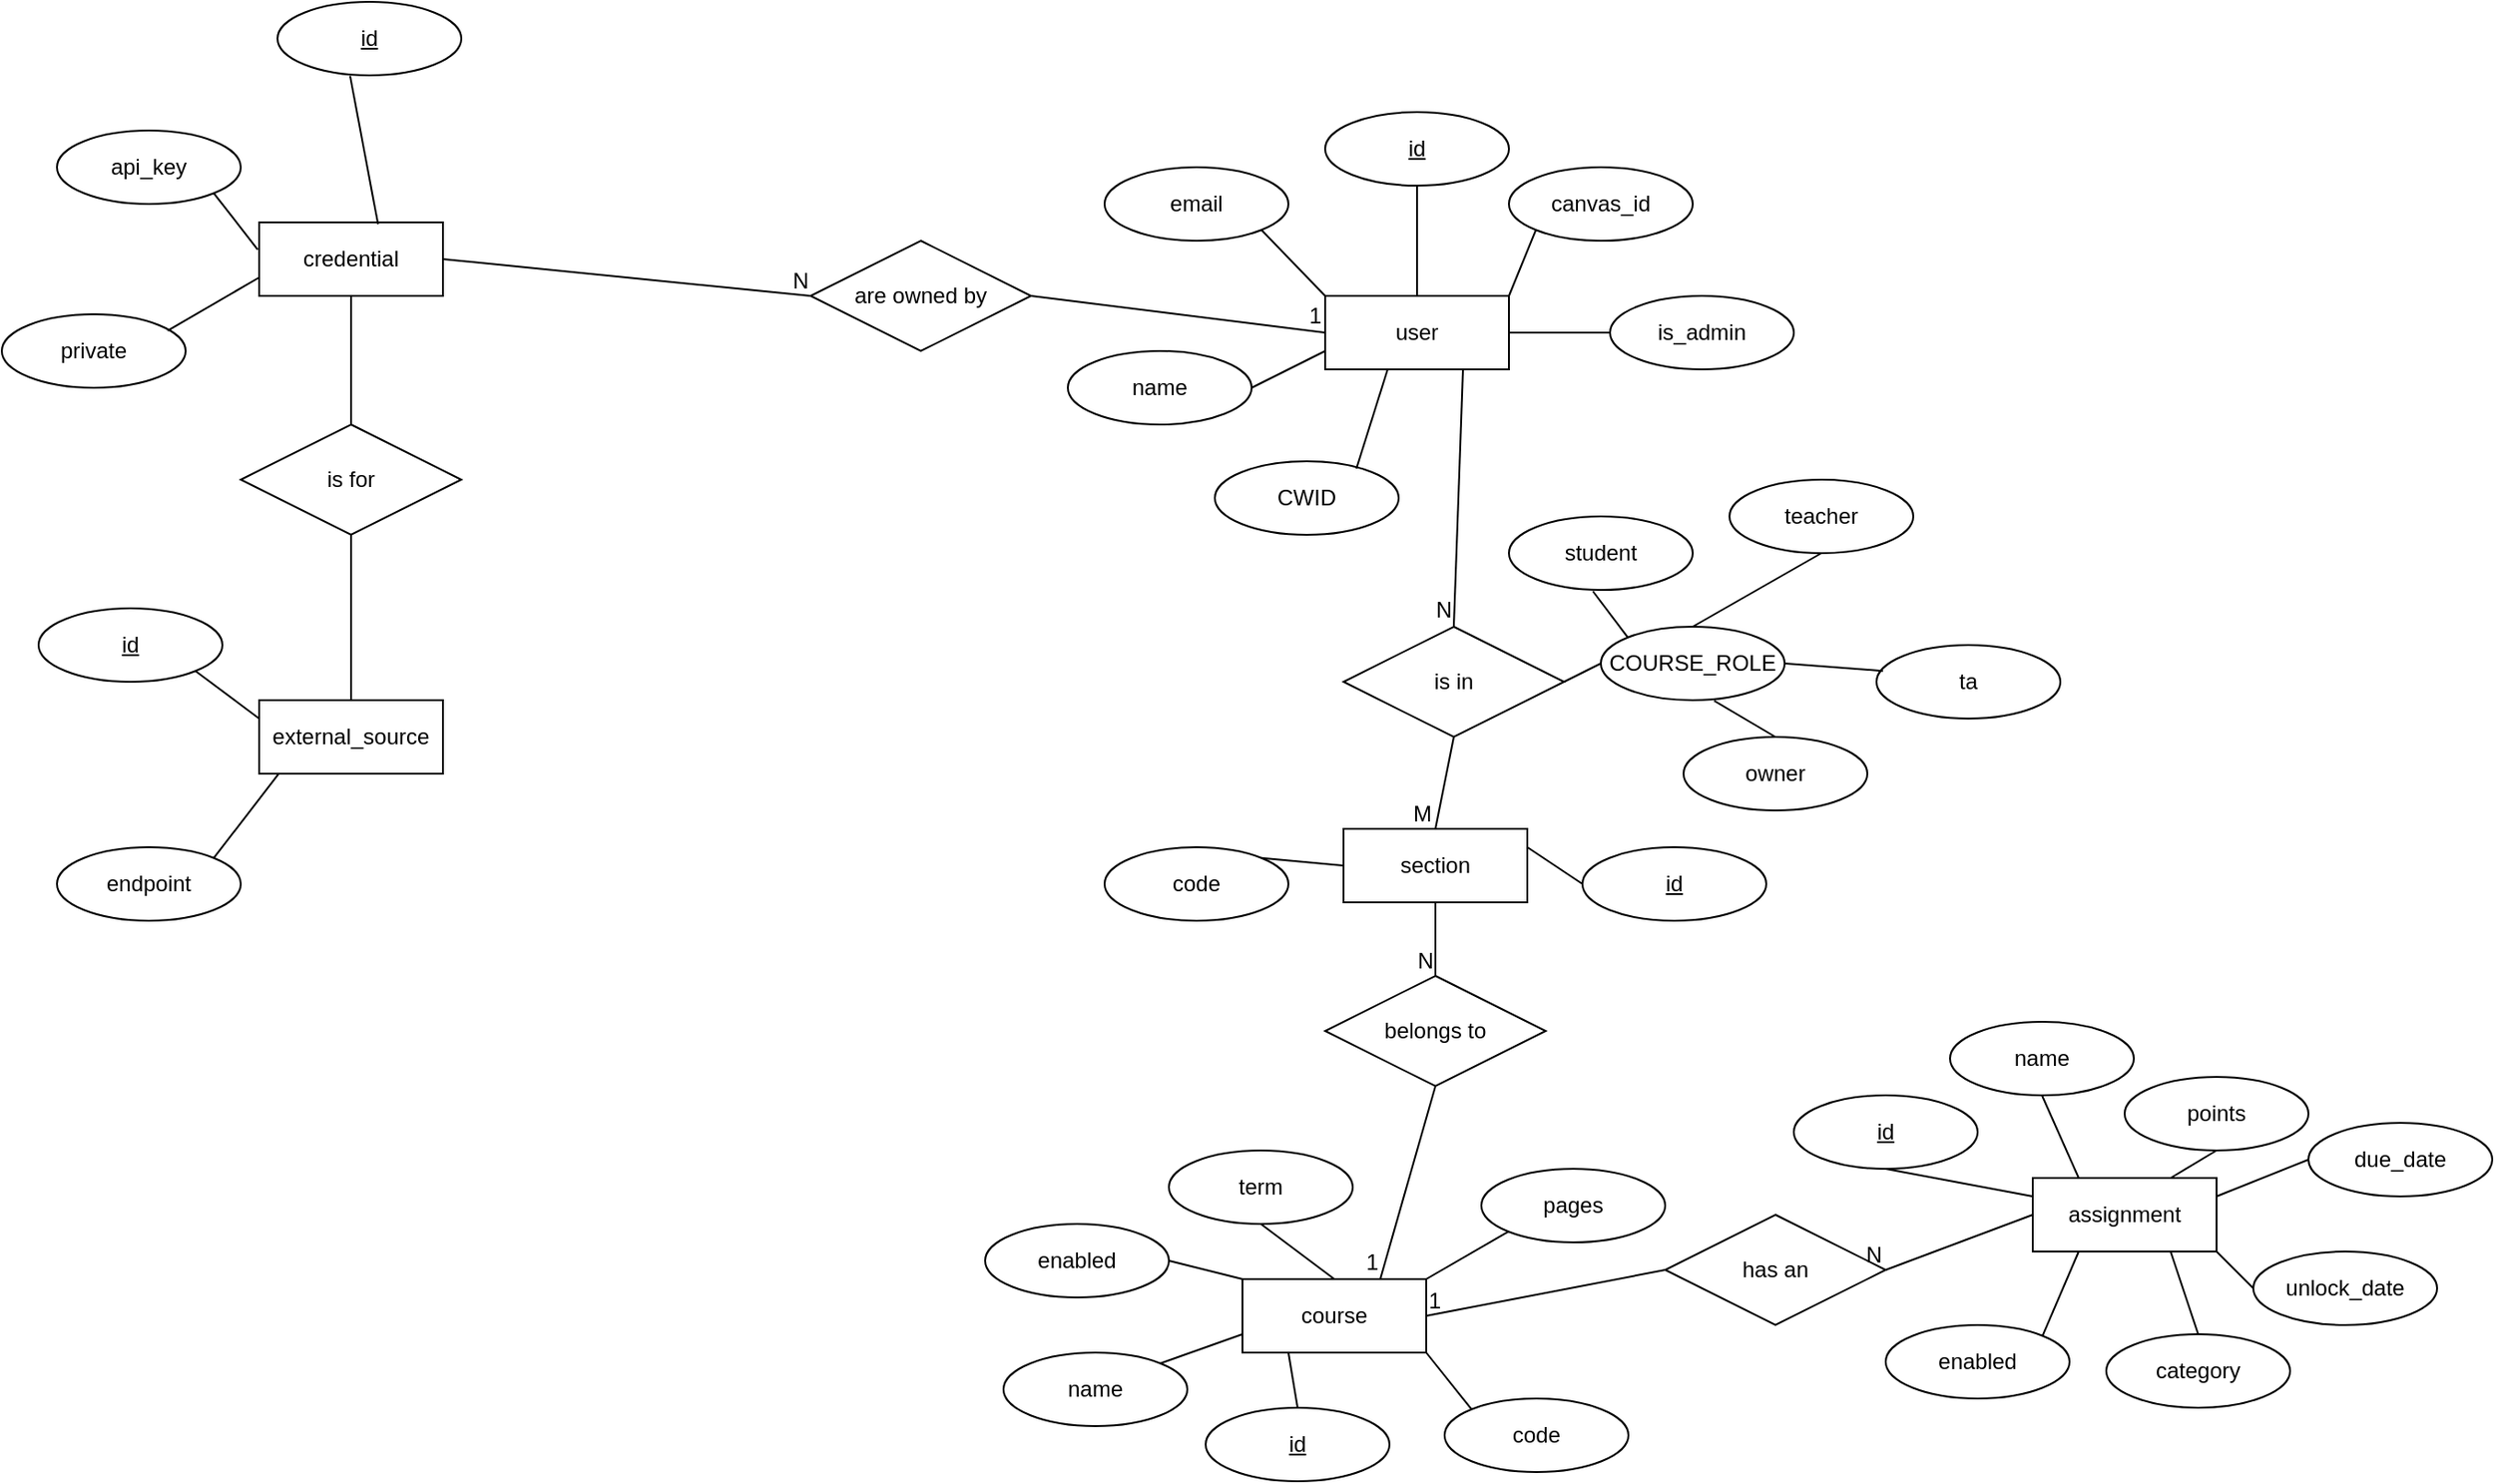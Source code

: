 <mxfile version="26.0.4">
  <diagram id="eYFpVm83hQ1R_b9BKTG2" name="Page-1">
    <mxGraphModel dx="2284" dy="844" grid="1" gridSize="10" guides="1" tooltips="1" connect="1" arrows="1" fold="1" page="1" pageScale="1" pageWidth="850" pageHeight="1100" math="0" shadow="0">
      <root>
        <mxCell id="0" />
        <mxCell id="1" parent="0" />
        <mxCell id="EEztHnAxB3r4Z0KQlgTi-1" value="user" style="whiteSpace=wrap;html=1;align=center;" parent="1" vertex="1">
          <mxGeometry x="640" y="260" width="100" height="40" as="geometry" />
        </mxCell>
        <mxCell id="EEztHnAxB3r4Z0KQlgTi-2" value="email" style="ellipse;whiteSpace=wrap;html=1;align=center;" parent="1" vertex="1">
          <mxGeometry x="520" y="190" width="100" height="40" as="geometry" />
        </mxCell>
        <mxCell id="EEztHnAxB3r4Z0KQlgTi-3" value="name" style="ellipse;whiteSpace=wrap;html=1;align=center;" parent="1" vertex="1">
          <mxGeometry x="500" y="290" width="100" height="40" as="geometry" />
        </mxCell>
        <mxCell id="EEztHnAxB3r4Z0KQlgTi-4" value="CWID" style="ellipse;whiteSpace=wrap;html=1;align=center;" parent="1" vertex="1">
          <mxGeometry x="580" y="350" width="100" height="40" as="geometry" />
        </mxCell>
        <mxCell id="EEztHnAxB3r4Z0KQlgTi-5" value="canvas_id" style="ellipse;whiteSpace=wrap;html=1;align=center;" parent="1" vertex="1">
          <mxGeometry x="740" y="190" width="100" height="40" as="geometry" />
        </mxCell>
        <mxCell id="EEztHnAxB3r4Z0KQlgTi-6" value="id" style="ellipse;whiteSpace=wrap;html=1;align=center;fontStyle=4;" parent="1" vertex="1">
          <mxGeometry x="640" y="160" width="100" height="40" as="geometry" />
        </mxCell>
        <mxCell id="EEztHnAxB3r4Z0KQlgTi-9" value="" style="endArrow=none;html=1;rounded=0;exitX=0.5;exitY=0;exitDx=0;exitDy=0;entryX=0.5;entryY=1;entryDx=0;entryDy=0;" parent="1" source="EEztHnAxB3r4Z0KQlgTi-1" target="EEztHnAxB3r4Z0KQlgTi-6" edge="1">
          <mxGeometry relative="1" as="geometry">
            <mxPoint x="750" y="330" as="sourcePoint" />
            <mxPoint x="910" y="330" as="targetPoint" />
          </mxGeometry>
        </mxCell>
        <mxCell id="EEztHnAxB3r4Z0KQlgTi-11" value="" style="endArrow=none;html=1;rounded=0;exitX=1;exitY=1;exitDx=0;exitDy=0;entryX=0;entryY=0;entryDx=0;entryDy=0;" parent="1" source="EEztHnAxB3r4Z0KQlgTi-2" target="EEztHnAxB3r4Z0KQlgTi-1" edge="1">
          <mxGeometry relative="1" as="geometry">
            <mxPoint x="750" y="330" as="sourcePoint" />
            <mxPoint x="910" y="330" as="targetPoint" />
          </mxGeometry>
        </mxCell>
        <mxCell id="EEztHnAxB3r4Z0KQlgTi-12" value="" style="endArrow=none;html=1;rounded=0;exitX=1;exitY=0.5;exitDx=0;exitDy=0;entryX=0;entryY=0.75;entryDx=0;entryDy=0;" parent="1" source="EEztHnAxB3r4Z0KQlgTi-3" target="EEztHnAxB3r4Z0KQlgTi-1" edge="1">
          <mxGeometry relative="1" as="geometry">
            <mxPoint x="750" y="330" as="sourcePoint" />
            <mxPoint x="910" y="330" as="targetPoint" />
          </mxGeometry>
        </mxCell>
        <mxCell id="EEztHnAxB3r4Z0KQlgTi-13" value="" style="endArrow=none;html=1;rounded=0;exitX=0.77;exitY=0.1;exitDx=0;exitDy=0;exitPerimeter=0;entryX=0.34;entryY=1;entryDx=0;entryDy=0;entryPerimeter=0;" parent="1" source="EEztHnAxB3r4Z0KQlgTi-4" target="EEztHnAxB3r4Z0KQlgTi-1" edge="1">
          <mxGeometry relative="1" as="geometry">
            <mxPoint x="750" y="330" as="sourcePoint" />
            <mxPoint x="910" y="330" as="targetPoint" />
          </mxGeometry>
        </mxCell>
        <mxCell id="EEztHnAxB3r4Z0KQlgTi-14" value="" style="endArrow=none;html=1;rounded=0;exitX=1;exitY=0;exitDx=0;exitDy=0;entryX=0;entryY=1;entryDx=0;entryDy=0;" parent="1" source="EEztHnAxB3r4Z0KQlgTi-1" target="EEztHnAxB3r4Z0KQlgTi-5" edge="1">
          <mxGeometry relative="1" as="geometry">
            <mxPoint x="750" y="330" as="sourcePoint" />
            <mxPoint x="910" y="330" as="targetPoint" />
          </mxGeometry>
        </mxCell>
        <mxCell id="EEztHnAxB3r4Z0KQlgTi-16" value="credential" style="whiteSpace=wrap;html=1;align=center;" parent="1" vertex="1">
          <mxGeometry x="60" y="220" width="100" height="40" as="geometry" />
        </mxCell>
        <mxCell id="EEztHnAxB3r4Z0KQlgTi-18" value="external_source" style="whiteSpace=wrap;html=1;align=center;" parent="1" vertex="1">
          <mxGeometry x="60" y="480" width="100" height="40" as="geometry" />
        </mxCell>
        <mxCell id="EEztHnAxB3r4Z0KQlgTi-21" value="are owned by" style="shape=rhombus;perimeter=rhombusPerimeter;whiteSpace=wrap;html=1;align=center;" parent="1" vertex="1">
          <mxGeometry x="360" y="230" width="120" height="60" as="geometry" />
        </mxCell>
        <mxCell id="EEztHnAxB3r4Z0KQlgTi-23" value="" style="endArrow=none;html=1;rounded=0;exitX=1;exitY=0.5;exitDx=0;exitDy=0;entryX=0;entryY=0.5;entryDx=0;entryDy=0;" parent="1" source="EEztHnAxB3r4Z0KQlgTi-16" target="EEztHnAxB3r4Z0KQlgTi-21" edge="1">
          <mxGeometry relative="1" as="geometry">
            <mxPoint x="220" y="170" as="sourcePoint" />
            <mxPoint x="380" y="170" as="targetPoint" />
          </mxGeometry>
        </mxCell>
        <mxCell id="EEztHnAxB3r4Z0KQlgTi-24" value="N" style="resizable=0;html=1;whiteSpace=wrap;align=right;verticalAlign=bottom;" parent="EEztHnAxB3r4Z0KQlgTi-23" connectable="0" vertex="1">
          <mxGeometry x="1" relative="1" as="geometry" />
        </mxCell>
        <mxCell id="EEztHnAxB3r4Z0KQlgTi-26" value="id" style="ellipse;whiteSpace=wrap;html=1;align=center;fontStyle=4;" parent="1" vertex="1">
          <mxGeometry x="70" y="100" width="100" height="40" as="geometry" />
        </mxCell>
        <mxCell id="EEztHnAxB3r4Z0KQlgTi-27" value="is for" style="shape=rhombus;perimeter=rhombusPerimeter;whiteSpace=wrap;html=1;align=center;" parent="1" vertex="1">
          <mxGeometry x="50" y="330" width="120" height="60" as="geometry" />
        </mxCell>
        <mxCell id="EEztHnAxB3r4Z0KQlgTi-28" value="" style="endArrow=none;html=1;rounded=0;exitX=0.5;exitY=1;exitDx=0;exitDy=0;entryX=0.5;entryY=0;entryDx=0;entryDy=0;" parent="1" source="EEztHnAxB3r4Z0KQlgTi-16" target="EEztHnAxB3r4Z0KQlgTi-27" edge="1">
          <mxGeometry relative="1" as="geometry">
            <mxPoint x="190" y="180" as="sourcePoint" />
            <mxPoint x="350" y="180" as="targetPoint" />
          </mxGeometry>
        </mxCell>
        <mxCell id="EEztHnAxB3r4Z0KQlgTi-29" value="" style="endArrow=none;html=1;rounded=0;exitX=0.5;exitY=1;exitDx=0;exitDy=0;entryX=0.5;entryY=0;entryDx=0;entryDy=0;" parent="1" source="EEztHnAxB3r4Z0KQlgTi-27" target="EEztHnAxB3r4Z0KQlgTi-18" edge="1">
          <mxGeometry relative="1" as="geometry">
            <mxPoint x="200" y="300" as="sourcePoint" />
            <mxPoint x="360" y="300" as="targetPoint" />
          </mxGeometry>
        </mxCell>
        <mxCell id="EEztHnAxB3r4Z0KQlgTi-30" value="api_key" style="ellipse;whiteSpace=wrap;html=1;align=center;" parent="1" vertex="1">
          <mxGeometry x="-50" y="170" width="100" height="40" as="geometry" />
        </mxCell>
        <mxCell id="EEztHnAxB3r4Z0KQlgTi-31" value="" style="endArrow=none;html=1;rounded=0;exitX=1;exitY=1;exitDx=0;exitDy=0;entryX=-0.008;entryY=0.37;entryDx=0;entryDy=0;entryPerimeter=0;" parent="1" source="EEztHnAxB3r4Z0KQlgTi-30" target="EEztHnAxB3r4Z0KQlgTi-16" edge="1">
          <mxGeometry relative="1" as="geometry">
            <mxPoint x="150" y="309.66" as="sourcePoint" />
            <mxPoint x="310" y="309.66" as="targetPoint" />
          </mxGeometry>
        </mxCell>
        <mxCell id="EEztHnAxB3r4Z0KQlgTi-32" value="" style="endArrow=none;html=1;rounded=0;exitX=0.395;exitY=1.008;exitDx=0;exitDy=0;exitPerimeter=0;entryX=0.647;entryY=0.025;entryDx=0;entryDy=0;entryPerimeter=0;" parent="1" source="EEztHnAxB3r4Z0KQlgTi-26" target="EEztHnAxB3r4Z0KQlgTi-16" edge="1">
          <mxGeometry relative="1" as="geometry">
            <mxPoint x="170" y="309.66" as="sourcePoint" />
            <mxPoint x="330" y="309.66" as="targetPoint" />
          </mxGeometry>
        </mxCell>
        <mxCell id="EEztHnAxB3r4Z0KQlgTi-34" value="private" style="ellipse;whiteSpace=wrap;html=1;align=center;" parent="1" vertex="1">
          <mxGeometry x="-80" y="270" width="100" height="40" as="geometry" />
        </mxCell>
        <mxCell id="EEztHnAxB3r4Z0KQlgTi-35" value="" style="endArrow=none;html=1;rounded=0;exitX=0.902;exitY=0.223;exitDx=0;exitDy=0;exitPerimeter=0;entryX=0;entryY=0.75;entryDx=0;entryDy=0;" parent="1" source="EEztHnAxB3r4Z0KQlgTi-34" target="EEztHnAxB3r4Z0KQlgTi-16" edge="1">
          <mxGeometry relative="1" as="geometry">
            <mxPoint x="-20" y="300" as="sourcePoint" />
            <mxPoint x="140" y="300" as="targetPoint" />
          </mxGeometry>
        </mxCell>
        <mxCell id="EEztHnAxB3r4Z0KQlgTi-37" value="endpoint" style="ellipse;whiteSpace=wrap;html=1;align=center;" parent="1" vertex="1">
          <mxGeometry x="-50" y="560" width="100" height="40" as="geometry" />
        </mxCell>
        <mxCell id="EEztHnAxB3r4Z0KQlgTi-38" value="id" style="ellipse;whiteSpace=wrap;html=1;align=center;fontStyle=4;" parent="1" vertex="1">
          <mxGeometry x="-60" y="430" width="100" height="40" as="geometry" />
        </mxCell>
        <mxCell id="EEztHnAxB3r4Z0KQlgTi-39" value="" style="endArrow=none;html=1;rounded=0;exitX=1;exitY=1;exitDx=0;exitDy=0;entryX=0;entryY=0.25;entryDx=0;entryDy=0;" parent="1" source="EEztHnAxB3r4Z0KQlgTi-38" target="EEztHnAxB3r4Z0KQlgTi-18" edge="1">
          <mxGeometry relative="1" as="geometry">
            <mxPoint x="140" y="560" as="sourcePoint" />
            <mxPoint x="300" y="560" as="targetPoint" />
          </mxGeometry>
        </mxCell>
        <mxCell id="EEztHnAxB3r4Z0KQlgTi-40" value="" style="endArrow=none;html=1;rounded=0;exitX=1;exitY=0;exitDx=0;exitDy=0;entryX=0.109;entryY=0.991;entryDx=0;entryDy=0;entryPerimeter=0;" parent="1" source="EEztHnAxB3r4Z0KQlgTi-37" target="EEztHnAxB3r4Z0KQlgTi-18" edge="1">
          <mxGeometry relative="1" as="geometry">
            <mxPoint x="140" y="549" as="sourcePoint" />
            <mxPoint x="300" y="549" as="targetPoint" />
          </mxGeometry>
        </mxCell>
        <mxCell id="EEztHnAxB3r4Z0KQlgTi-48" value="" style="endArrow=none;html=1;rounded=0;exitX=1;exitY=0.5;exitDx=0;exitDy=0;entryX=0;entryY=0.5;entryDx=0;entryDy=0;" parent="1" source="EEztHnAxB3r4Z0KQlgTi-21" target="EEztHnAxB3r4Z0KQlgTi-1" edge="1">
          <mxGeometry relative="1" as="geometry">
            <mxPoint x="470" y="310" as="sourcePoint" />
            <mxPoint x="630" y="310" as="targetPoint" />
          </mxGeometry>
        </mxCell>
        <mxCell id="EEztHnAxB3r4Z0KQlgTi-49" value="1" style="resizable=0;html=1;whiteSpace=wrap;align=right;verticalAlign=bottom;" parent="EEztHnAxB3r4Z0KQlgTi-48" connectable="0" vertex="1">
          <mxGeometry x="1" relative="1" as="geometry" />
        </mxCell>
        <mxCell id="EEztHnAxB3r4Z0KQlgTi-56" value="course" style="whiteSpace=wrap;html=1;align=center;" parent="1" vertex="1">
          <mxGeometry x="595" y="795" width="100" height="40" as="geometry" />
        </mxCell>
        <mxCell id="EEztHnAxB3r4Z0KQlgTi-59" value="assignment" style="whiteSpace=wrap;html=1;align=center;" parent="1" vertex="1">
          <mxGeometry x="1025" y="740" width="100" height="40" as="geometry" />
        </mxCell>
        <mxCell id="EEztHnAxB3r4Z0KQlgTi-60" value="student" style="ellipse;whiteSpace=wrap;html=1;align=center;" parent="1" vertex="1">
          <mxGeometry x="740" y="380" width="100" height="40" as="geometry" />
        </mxCell>
        <mxCell id="EEztHnAxB3r4Z0KQlgTi-61" value="teacher" style="ellipse;whiteSpace=wrap;html=1;align=center;" parent="1" vertex="1">
          <mxGeometry x="860" y="360" width="100" height="40" as="geometry" />
        </mxCell>
        <mxCell id="EEztHnAxB3r4Z0KQlgTi-62" value="ta" style="ellipse;whiteSpace=wrap;html=1;align=center;" parent="1" vertex="1">
          <mxGeometry x="940" y="450" width="100" height="40" as="geometry" />
        </mxCell>
        <mxCell id="EEztHnAxB3r4Z0KQlgTi-63" value="owner" style="ellipse;whiteSpace=wrap;html=1;align=center;" parent="1" vertex="1">
          <mxGeometry x="835" y="500" width="100" height="40" as="geometry" />
        </mxCell>
        <mxCell id="EEztHnAxB3r4Z0KQlgTi-64" value="" style="endArrow=none;html=1;rounded=0;exitX=0.5;exitY=1;exitDx=0;exitDy=0;entryX=0.5;entryY=0;entryDx=0;entryDy=0;" parent="1" source="EEztHnAxB3r4Z0KQlgTi-61" target="VIrbm8Gnu-DQUpVD6ZqA-4" edge="1">
          <mxGeometry relative="1" as="geometry">
            <mxPoint x="1075" y="400" as="sourcePoint" />
            <mxPoint x="1235" y="400" as="targetPoint" />
          </mxGeometry>
        </mxCell>
        <mxCell id="EEztHnAxB3r4Z0KQlgTi-65" value="" style="endArrow=none;html=1;rounded=0;exitX=0.457;exitY=1.019;exitDx=0;exitDy=0;entryX=0;entryY=0;entryDx=0;entryDy=0;exitPerimeter=0;" parent="1" source="EEztHnAxB3r4Z0KQlgTi-60" target="VIrbm8Gnu-DQUpVD6ZqA-4" edge="1">
          <mxGeometry relative="1" as="geometry">
            <mxPoint x="1075" y="400" as="sourcePoint" />
            <mxPoint x="1235" y="400" as="targetPoint" />
          </mxGeometry>
        </mxCell>
        <mxCell id="EEztHnAxB3r4Z0KQlgTi-66" value="" style="endArrow=none;html=1;rounded=0;exitX=0.035;exitY=0.352;exitDx=0;exitDy=0;entryX=1;entryY=0.5;entryDx=0;entryDy=0;exitPerimeter=0;" parent="1" source="EEztHnAxB3r4Z0KQlgTi-62" target="VIrbm8Gnu-DQUpVD6ZqA-4" edge="1">
          <mxGeometry relative="1" as="geometry">
            <mxPoint x="1075" y="400" as="sourcePoint" />
            <mxPoint x="1235" y="400" as="targetPoint" />
          </mxGeometry>
        </mxCell>
        <mxCell id="EEztHnAxB3r4Z0KQlgTi-67" value="" style="endArrow=none;html=1;rounded=0;exitX=0.617;exitY=1.009;exitDx=0;exitDy=0;entryX=0.5;entryY=0;entryDx=0;entryDy=0;exitPerimeter=0;" parent="1" source="VIrbm8Gnu-DQUpVD6ZqA-4" target="EEztHnAxB3r4Z0KQlgTi-63" edge="1">
          <mxGeometry relative="1" as="geometry">
            <mxPoint x="1180" y="460" as="sourcePoint" />
            <mxPoint x="1340" y="460" as="targetPoint" />
          </mxGeometry>
        </mxCell>
        <mxCell id="RGHL_zfAXRjLZySSxRVd-2" value="enabled" style="ellipse;whiteSpace=wrap;html=1;align=center;" parent="1" vertex="1">
          <mxGeometry x="455" y="765" width="100" height="40" as="geometry" />
        </mxCell>
        <mxCell id="RGHL_zfAXRjLZySSxRVd-3" value="term" style="ellipse;whiteSpace=wrap;html=1;align=center;" parent="1" vertex="1">
          <mxGeometry x="555" y="725" width="100" height="40" as="geometry" />
        </mxCell>
        <mxCell id="RGHL_zfAXRjLZySSxRVd-4" value="code" style="ellipse;whiteSpace=wrap;html=1;align=center;" parent="1" vertex="1">
          <mxGeometry x="705" y="860" width="100" height="40" as="geometry" />
        </mxCell>
        <mxCell id="RGHL_zfAXRjLZySSxRVd-5" value="&lt;u&gt;id&lt;/u&gt;" style="ellipse;whiteSpace=wrap;html=1;align=center;" parent="1" vertex="1">
          <mxGeometry x="575" y="865" width="100" height="40" as="geometry" />
        </mxCell>
        <mxCell id="RGHL_zfAXRjLZySSxRVd-6" value="name" style="ellipse;whiteSpace=wrap;html=1;align=center;" parent="1" vertex="1">
          <mxGeometry x="465" y="835" width="100" height="40" as="geometry" />
        </mxCell>
        <mxCell id="RGHL_zfAXRjLZySSxRVd-7" value="" style="endArrow=none;html=1;rounded=0;exitX=0;exitY=0.75;exitDx=0;exitDy=0;entryX=1;entryY=0;entryDx=0;entryDy=0;" parent="1" source="EEztHnAxB3r4Z0KQlgTi-56" target="RGHL_zfAXRjLZySSxRVd-6" edge="1">
          <mxGeometry relative="1" as="geometry">
            <mxPoint x="280" y="795" as="sourcePoint" />
            <mxPoint x="295" y="835" as="targetPoint" />
          </mxGeometry>
        </mxCell>
        <mxCell id="RGHL_zfAXRjLZySSxRVd-10" value="" style="endArrow=none;html=1;rounded=0;exitX=1;exitY=0.5;exitDx=0;exitDy=0;entryX=0;entryY=0;entryDx=0;entryDy=0;" parent="1" source="RGHL_zfAXRjLZySSxRVd-2" target="EEztHnAxB3r4Z0KQlgTi-56" edge="1">
          <mxGeometry relative="1" as="geometry">
            <mxPoint x="635" y="825" as="sourcePoint" />
            <mxPoint x="555" y="855" as="targetPoint" />
          </mxGeometry>
        </mxCell>
        <mxCell id="RGHL_zfAXRjLZySSxRVd-11" value="" style="endArrow=none;html=1;rounded=0;exitX=0.5;exitY=1;exitDx=0;exitDy=0;entryX=0.5;entryY=0;entryDx=0;entryDy=0;" parent="1" source="RGHL_zfAXRjLZySSxRVd-3" target="EEztHnAxB3r4Z0KQlgTi-56" edge="1">
          <mxGeometry relative="1" as="geometry">
            <mxPoint x="645" y="835" as="sourcePoint" />
            <mxPoint x="565" y="865" as="targetPoint" />
          </mxGeometry>
        </mxCell>
        <mxCell id="RGHL_zfAXRjLZySSxRVd-12" value="" style="endArrow=none;html=1;rounded=0;exitX=0;exitY=0;exitDx=0;exitDy=0;entryX=1;entryY=1;entryDx=0;entryDy=0;" parent="1" source="RGHL_zfAXRjLZySSxRVd-4" target="EEztHnAxB3r4Z0KQlgTi-56" edge="1">
          <mxGeometry relative="1" as="geometry">
            <mxPoint x="725" y="865" as="sourcePoint" />
            <mxPoint x="575" y="875" as="targetPoint" />
          </mxGeometry>
        </mxCell>
        <mxCell id="RGHL_zfAXRjLZySSxRVd-13" value="" style="endArrow=none;html=1;rounded=0;exitX=0.25;exitY=1;exitDx=0;exitDy=0;entryX=0.5;entryY=0;entryDx=0;entryDy=0;" parent="1" source="EEztHnAxB3r4Z0KQlgTi-56" target="RGHL_zfAXRjLZySSxRVd-5" edge="1">
          <mxGeometry relative="1" as="geometry">
            <mxPoint x="665" y="855" as="sourcePoint" />
            <mxPoint x="585" y="885" as="targetPoint" />
          </mxGeometry>
        </mxCell>
        <mxCell id="RGHL_zfAXRjLZySSxRVd-15" value="&lt;u&gt;id&lt;/u&gt;" style="ellipse;whiteSpace=wrap;html=1;align=center;" parent="1" vertex="1">
          <mxGeometry x="895" y="695" width="100" height="40" as="geometry" />
        </mxCell>
        <mxCell id="RGHL_zfAXRjLZySSxRVd-16" value="due_date" style="ellipse;whiteSpace=wrap;html=1;align=center;" parent="1" vertex="1">
          <mxGeometry x="1175" y="710" width="100" height="40" as="geometry" />
        </mxCell>
        <mxCell id="RGHL_zfAXRjLZySSxRVd-17" value="category" style="ellipse;whiteSpace=wrap;html=1;align=center;" parent="1" vertex="1">
          <mxGeometry x="1065" y="825" width="100" height="40" as="geometry" />
        </mxCell>
        <mxCell id="RGHL_zfAXRjLZySSxRVd-18" value="unlock_date" style="ellipse;whiteSpace=wrap;html=1;align=center;" parent="1" vertex="1">
          <mxGeometry x="1145" y="780" width="100" height="40" as="geometry" />
        </mxCell>
        <mxCell id="RGHL_zfAXRjLZySSxRVd-19" value="points" style="ellipse;whiteSpace=wrap;html=1;align=center;" parent="1" vertex="1">
          <mxGeometry x="1075" y="685" width="100" height="40" as="geometry" />
        </mxCell>
        <mxCell id="RGHL_zfAXRjLZySSxRVd-21" value="" style="endArrow=none;html=1;rounded=0;exitX=0.75;exitY=1;exitDx=0;exitDy=0;entryX=0.5;entryY=0;entryDx=0;entryDy=0;" parent="1" source="EEztHnAxB3r4Z0KQlgTi-59" target="RGHL_zfAXRjLZySSxRVd-17" edge="1">
          <mxGeometry relative="1" as="geometry">
            <mxPoint x="855" y="950" as="sourcePoint" />
            <mxPoint x="825" y="950" as="targetPoint" />
          </mxGeometry>
        </mxCell>
        <mxCell id="RGHL_zfAXRjLZySSxRVd-22" value="" style="endArrow=none;html=1;rounded=0;exitX=0;exitY=0.25;exitDx=0;exitDy=0;entryX=0.5;entryY=1;entryDx=0;entryDy=0;" parent="1" source="EEztHnAxB3r4Z0KQlgTi-59" target="RGHL_zfAXRjLZySSxRVd-15" edge="1">
          <mxGeometry relative="1" as="geometry">
            <mxPoint x="745" y="920" as="sourcePoint" />
            <mxPoint x="715" y="920" as="targetPoint" />
          </mxGeometry>
        </mxCell>
        <mxCell id="RGHL_zfAXRjLZySSxRVd-23" value="" style="endArrow=none;html=1;rounded=0;exitX=0.75;exitY=0;exitDx=0;exitDy=0;entryX=0.5;entryY=1;entryDx=0;entryDy=0;" parent="1" source="EEztHnAxB3r4Z0KQlgTi-59" target="RGHL_zfAXRjLZySSxRVd-19" edge="1">
          <mxGeometry relative="1" as="geometry">
            <mxPoint x="875" y="970" as="sourcePoint" />
            <mxPoint x="845" y="970" as="targetPoint" />
          </mxGeometry>
        </mxCell>
        <mxCell id="RGHL_zfAXRjLZySSxRVd-24" value="" style="endArrow=none;html=1;rounded=0;exitX=0;exitY=0.5;exitDx=0;exitDy=0;entryX=1;entryY=0.25;entryDx=0;entryDy=0;" parent="1" source="RGHL_zfAXRjLZySSxRVd-16" target="EEztHnAxB3r4Z0KQlgTi-59" edge="1">
          <mxGeometry relative="1" as="geometry">
            <mxPoint x="885" y="980" as="sourcePoint" />
            <mxPoint x="1135" y="910" as="targetPoint" />
          </mxGeometry>
        </mxCell>
        <mxCell id="RGHL_zfAXRjLZySSxRVd-25" value="" style="endArrow=none;html=1;rounded=0;exitX=0;exitY=0.5;exitDx=0;exitDy=0;entryX=1;entryY=1;entryDx=0;entryDy=0;" parent="1" source="RGHL_zfAXRjLZySSxRVd-18" target="EEztHnAxB3r4Z0KQlgTi-59" edge="1">
          <mxGeometry relative="1" as="geometry">
            <mxPoint x="895" y="990" as="sourcePoint" />
            <mxPoint x="865" y="990" as="targetPoint" />
          </mxGeometry>
        </mxCell>
        <mxCell id="RGHL_zfAXRjLZySSxRVd-28" value="pages" style="ellipse;whiteSpace=wrap;html=1;align=center;" parent="1" vertex="1">
          <mxGeometry x="725" y="735" width="100" height="40" as="geometry" />
        </mxCell>
        <mxCell id="RGHL_zfAXRjLZySSxRVd-29" value="" style="endArrow=none;html=1;rounded=0;exitX=0;exitY=1;exitDx=0;exitDy=0;entryX=1;entryY=0;entryDx=0;entryDy=0;" parent="1" source="RGHL_zfAXRjLZySSxRVd-28" target="EEztHnAxB3r4Z0KQlgTi-56" edge="1">
          <mxGeometry relative="1" as="geometry">
            <mxPoint x="735" y="805" as="sourcePoint" />
            <mxPoint x="685" y="800" as="targetPoint" />
          </mxGeometry>
        </mxCell>
        <mxCell id="RGHL_zfAXRjLZySSxRVd-30" value="has an" style="shape=rhombus;perimeter=rhombusPerimeter;whiteSpace=wrap;html=1;align=center;" parent="1" vertex="1">
          <mxGeometry x="825" y="760" width="120" height="60" as="geometry" />
        </mxCell>
        <mxCell id="RGHL_zfAXRjLZySSxRVd-31" value="" style="endArrow=none;html=1;rounded=0;entryX=1;entryY=0.5;entryDx=0;entryDy=0;exitX=0;exitY=0.5;exitDx=0;exitDy=0;" parent="1" source="RGHL_zfAXRjLZySSxRVd-30" target="EEztHnAxB3r4Z0KQlgTi-56" edge="1">
          <mxGeometry relative="1" as="geometry">
            <mxPoint x="605" y="630" as="sourcePoint" />
            <mxPoint x="685" y="740" as="targetPoint" />
          </mxGeometry>
        </mxCell>
        <mxCell id="RGHL_zfAXRjLZySSxRVd-32" value="1" style="resizable=0;html=1;whiteSpace=wrap;align=right;verticalAlign=bottom;" parent="RGHL_zfAXRjLZySSxRVd-31" connectable="0" vertex="1">
          <mxGeometry x="1" relative="1" as="geometry">
            <mxPoint x="10" as="offset" />
          </mxGeometry>
        </mxCell>
        <mxCell id="RGHL_zfAXRjLZySSxRVd-33" value="" style="endArrow=none;html=1;rounded=0;entryX=1;entryY=0.5;entryDx=0;entryDy=0;exitX=0;exitY=0.5;exitDx=0;exitDy=0;" parent="1" source="EEztHnAxB3r4Z0KQlgTi-59" target="RGHL_zfAXRjLZySSxRVd-30" edge="1">
          <mxGeometry relative="1" as="geometry">
            <mxPoint x="995" y="790" as="sourcePoint" />
            <mxPoint x="805" y="710" as="targetPoint" />
          </mxGeometry>
        </mxCell>
        <mxCell id="RGHL_zfAXRjLZySSxRVd-34" value="N" style="resizable=0;html=1;whiteSpace=wrap;align=right;verticalAlign=bottom;" parent="RGHL_zfAXRjLZySSxRVd-33" connectable="0" vertex="1">
          <mxGeometry x="1" relative="1" as="geometry" />
        </mxCell>
        <mxCell id="RGHL_zfAXRjLZySSxRVd-35" value="enabled" style="ellipse;whiteSpace=wrap;html=1;align=center;" parent="1" vertex="1">
          <mxGeometry x="945" y="820" width="100" height="40" as="geometry" />
        </mxCell>
        <mxCell id="RGHL_zfAXRjLZySSxRVd-36" value="" style="endArrow=none;html=1;rounded=0;entryX=1;entryY=0;entryDx=0;entryDy=0;exitX=0.25;exitY=1;exitDx=0;exitDy=0;" parent="1" source="EEztHnAxB3r4Z0KQlgTi-59" target="RGHL_zfAXRjLZySSxRVd-35" edge="1">
          <mxGeometry relative="1" as="geometry">
            <mxPoint x="915" y="910" as="sourcePoint" />
            <mxPoint x="1075" y="910" as="targetPoint" />
          </mxGeometry>
        </mxCell>
        <mxCell id="RGHL_zfAXRjLZySSxRVd-37" value="is in" style="shape=rhombus;perimeter=rhombusPerimeter;whiteSpace=wrap;html=1;align=center;" parent="1" vertex="1">
          <mxGeometry x="650" y="440" width="120" height="60" as="geometry" />
        </mxCell>
        <mxCell id="RGHL_zfAXRjLZySSxRVd-38" value="" style="endArrow=none;html=1;rounded=0;exitX=0.75;exitY=1;exitDx=0;exitDy=0;entryX=0.5;entryY=0;entryDx=0;entryDy=0;" parent="1" source="EEztHnAxB3r4Z0KQlgTi-1" target="RGHL_zfAXRjLZySSxRVd-37" edge="1">
          <mxGeometry relative="1" as="geometry">
            <mxPoint x="680" y="370" as="sourcePoint" />
            <mxPoint x="880" y="390" as="targetPoint" />
          </mxGeometry>
        </mxCell>
        <mxCell id="RGHL_zfAXRjLZySSxRVd-39" value="N" style="resizable=0;html=1;whiteSpace=wrap;align=right;verticalAlign=bottom;" parent="RGHL_zfAXRjLZySSxRVd-38" connectable="0" vertex="1">
          <mxGeometry x="1" relative="1" as="geometry" />
        </mxCell>
        <mxCell id="VIrbm8Gnu-DQUpVD6ZqA-1" value="" style="endArrow=none;html=1;rounded=0;entryX=0.5;entryY=0;entryDx=0;entryDy=0;exitX=0.5;exitY=1;exitDx=0;exitDy=0;" parent="1" source="RGHL_zfAXRjLZySSxRVd-37" target="VIrbm8Gnu-DQUpVD6ZqA-3" edge="1">
          <mxGeometry relative="1" as="geometry">
            <mxPoint x="530" y="530" as="sourcePoint" />
            <mxPoint x="690" y="530" as="targetPoint" />
          </mxGeometry>
        </mxCell>
        <mxCell id="VIrbm8Gnu-DQUpVD6ZqA-2" value="M" style="resizable=0;html=1;whiteSpace=wrap;align=right;verticalAlign=bottom;" parent="VIrbm8Gnu-DQUpVD6ZqA-1" connectable="0" vertex="1">
          <mxGeometry x="1" relative="1" as="geometry" />
        </mxCell>
        <mxCell id="VIrbm8Gnu-DQUpVD6ZqA-3" value="section" style="whiteSpace=wrap;html=1;align=center;" parent="1" vertex="1">
          <mxGeometry x="650" y="550" width="100" height="40" as="geometry" />
        </mxCell>
        <mxCell id="VIrbm8Gnu-DQUpVD6ZqA-4" value="COURSE_ROLE" style="ellipse;whiteSpace=wrap;html=1;align=center;" parent="1" vertex="1">
          <mxGeometry x="790" y="440" width="100" height="40" as="geometry" />
        </mxCell>
        <mxCell id="VIrbm8Gnu-DQUpVD6ZqA-7" value="" style="endArrow=none;html=1;rounded=0;entryX=0;entryY=0.5;entryDx=0;entryDy=0;exitX=1;exitY=0.5;exitDx=0;exitDy=0;" parent="1" source="RGHL_zfAXRjLZySSxRVd-37" target="VIrbm8Gnu-DQUpVD6ZqA-4" edge="1">
          <mxGeometry relative="1" as="geometry">
            <mxPoint x="770" y="510" as="sourcePoint" />
            <mxPoint x="930" y="510" as="targetPoint" />
          </mxGeometry>
        </mxCell>
        <mxCell id="VIrbm8Gnu-DQUpVD6ZqA-8" value="belongs to" style="shape=rhombus;perimeter=rhombusPerimeter;whiteSpace=wrap;html=1;align=center;" parent="1" vertex="1">
          <mxGeometry x="640" y="630" width="120" height="60" as="geometry" />
        </mxCell>
        <mxCell id="VIrbm8Gnu-DQUpVD6ZqA-9" value="" style="endArrow=none;html=1;rounded=0;exitX=0.5;exitY=1;exitDx=0;exitDy=0;entryX=0.5;entryY=0;entryDx=0;entryDy=0;" parent="1" source="VIrbm8Gnu-DQUpVD6ZqA-3" target="VIrbm8Gnu-DQUpVD6ZqA-8" edge="1">
          <mxGeometry relative="1" as="geometry">
            <mxPoint x="690" y="600" as="sourcePoint" />
            <mxPoint x="850" y="600" as="targetPoint" />
          </mxGeometry>
        </mxCell>
        <mxCell id="VIrbm8Gnu-DQUpVD6ZqA-10" value="N" style="resizable=0;html=1;whiteSpace=wrap;align=right;verticalAlign=bottom;" parent="VIrbm8Gnu-DQUpVD6ZqA-9" connectable="0" vertex="1">
          <mxGeometry x="1" relative="1" as="geometry" />
        </mxCell>
        <mxCell id="VIrbm8Gnu-DQUpVD6ZqA-12" value="" style="endArrow=none;html=1;rounded=0;entryX=0.75;entryY=0;entryDx=0;entryDy=0;exitX=0.5;exitY=1;exitDx=0;exitDy=0;" parent="1" source="VIrbm8Gnu-DQUpVD6ZqA-8" target="EEztHnAxB3r4Z0KQlgTi-56" edge="1">
          <mxGeometry relative="1" as="geometry">
            <mxPoint x="690" y="600" as="sourcePoint" />
            <mxPoint x="850" y="600" as="targetPoint" />
          </mxGeometry>
        </mxCell>
        <mxCell id="VIrbm8Gnu-DQUpVD6ZqA-13" value="1" style="resizable=0;html=1;whiteSpace=wrap;align=right;verticalAlign=bottom;" parent="VIrbm8Gnu-DQUpVD6ZqA-12" connectable="0" vertex="1">
          <mxGeometry x="1" relative="1" as="geometry" />
        </mxCell>
        <mxCell id="VIrbm8Gnu-DQUpVD6ZqA-14" value="&lt;u&gt;id&lt;/u&gt;" style="ellipse;whiteSpace=wrap;html=1;align=center;" parent="1" vertex="1">
          <mxGeometry x="780" y="560" width="100" height="40" as="geometry" />
        </mxCell>
        <mxCell id="VIrbm8Gnu-DQUpVD6ZqA-15" value="" style="endArrow=none;html=1;rounded=0;entryX=0;entryY=0.5;entryDx=0;entryDy=0;exitX=1;exitY=0.25;exitDx=0;exitDy=0;" parent="1" source="VIrbm8Gnu-DQUpVD6ZqA-3" target="VIrbm8Gnu-DQUpVD6ZqA-14" edge="1">
          <mxGeometry relative="1" as="geometry">
            <mxPoint x="780" y="480" as="sourcePoint" />
            <mxPoint x="800" y="470" as="targetPoint" />
          </mxGeometry>
        </mxCell>
        <mxCell id="VIrbm8Gnu-DQUpVD6ZqA-17" value="code" style="ellipse;whiteSpace=wrap;html=1;align=center;" parent="1" vertex="1">
          <mxGeometry x="520" y="560" width="100" height="40" as="geometry" />
        </mxCell>
        <mxCell id="VIrbm8Gnu-DQUpVD6ZqA-18" value="" style="endArrow=none;html=1;rounded=0;exitX=1;exitY=0;exitDx=0;exitDy=0;entryX=0;entryY=0.5;entryDx=0;entryDy=0;" parent="1" source="VIrbm8Gnu-DQUpVD6ZqA-17" target="VIrbm8Gnu-DQUpVD6ZqA-3" edge="1">
          <mxGeometry relative="1" as="geometry">
            <mxPoint x="690" y="600" as="sourcePoint" />
            <mxPoint x="630" y="530" as="targetPoint" />
          </mxGeometry>
        </mxCell>
        <mxCell id="5kPjIpwpttLX2j_gAeBo-1" value="is_admin" style="ellipse;whiteSpace=wrap;html=1;align=center;" parent="1" vertex="1">
          <mxGeometry x="795" y="260" width="100" height="40" as="geometry" />
        </mxCell>
        <mxCell id="5kPjIpwpttLX2j_gAeBo-2" value="" style="endArrow=none;html=1;rounded=0;exitX=1;exitY=0.5;exitDx=0;exitDy=0;entryX=0;entryY=0.5;entryDx=0;entryDy=0;" parent="1" source="EEztHnAxB3r4Z0KQlgTi-1" target="5kPjIpwpttLX2j_gAeBo-1" edge="1">
          <mxGeometry relative="1" as="geometry">
            <mxPoint x="740" y="230" as="sourcePoint" />
            <mxPoint x="900" y="230" as="targetPoint" />
          </mxGeometry>
        </mxCell>
        <mxCell id="Dyu57Th1SD1sannL9Po7-1" value="name" style="ellipse;whiteSpace=wrap;html=1;align=center;" vertex="1" parent="1">
          <mxGeometry x="980" y="655" width="100" height="40" as="geometry" />
        </mxCell>
        <mxCell id="Dyu57Th1SD1sannL9Po7-2" value="" style="endArrow=none;html=1;rounded=0;exitX=0.25;exitY=0;exitDx=0;exitDy=0;entryX=0.5;entryY=1;entryDx=0;entryDy=0;" edge="1" parent="1" target="Dyu57Th1SD1sannL9Po7-1" source="EEztHnAxB3r4Z0KQlgTi-59">
          <mxGeometry relative="1" as="geometry">
            <mxPoint x="1009" y="720" as="sourcePoint" />
            <mxPoint x="760" y="950" as="targetPoint" />
          </mxGeometry>
        </mxCell>
      </root>
    </mxGraphModel>
  </diagram>
</mxfile>
